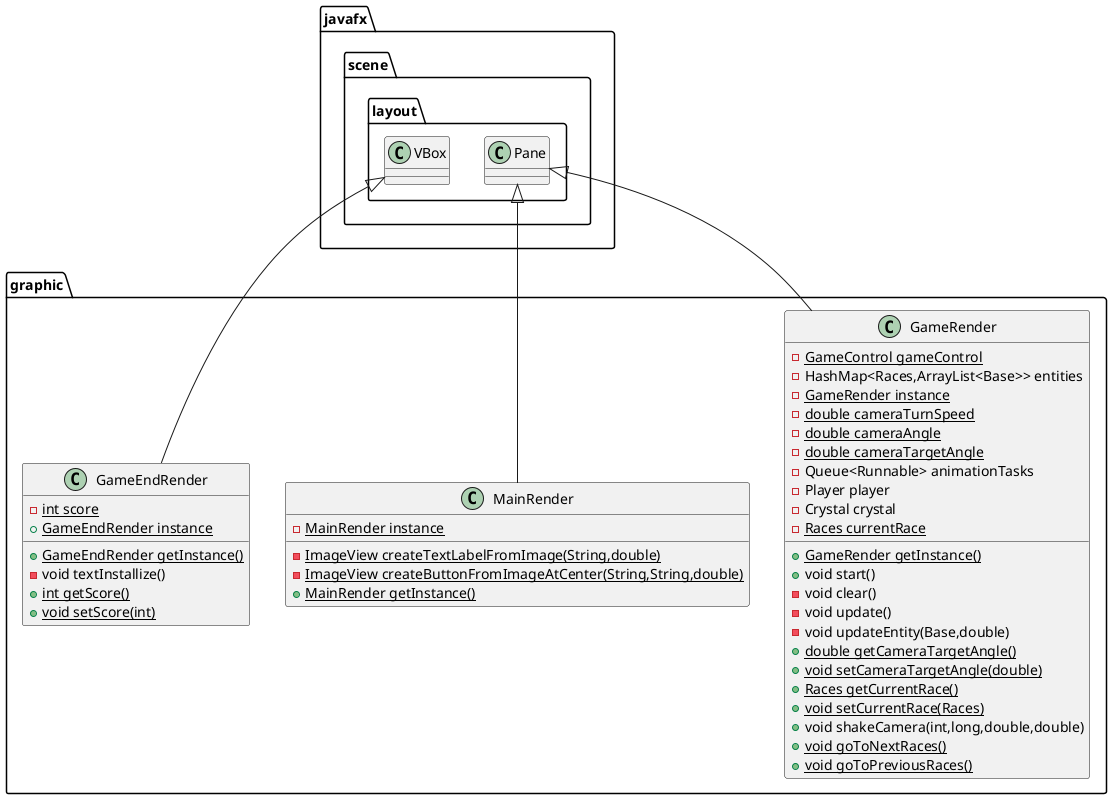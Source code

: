 @startuml
class graphic.GameRender {
- {static} GameControl gameControl
- HashMap<Races,ArrayList<Base>> entities
- {static} GameRender instance
- {static} double cameraTurnSpeed
- {static} double cameraAngle
- {static} double cameraTargetAngle
- Queue<Runnable> animationTasks
- Player player
- Crystal crystal
- {static} Races currentRace
+ {static} GameRender getInstance()
+ void start()
- void clear()
- void update()
- void updateEntity(Base,double)
+ {static} double getCameraTargetAngle()
+ {static} void setCameraTargetAngle(double)
+ {static} Races getCurrentRace()
+ {static} void setCurrentRace(Races)
+ void shakeCamera(int,long,double,double)
+ {static} void goToNextRaces()
+ {static} void goToPreviousRaces()
}


class graphic.MainRender {
- {static} MainRender instance
- {static} ImageView createTextLabelFromImage(String,double)
- {static} ImageView createButtonFromImageAtCenter(String,String,double)
+ {static} MainRender getInstance()
}


class graphic.GameEndRender {
- {static} int score
+ {static} GameEndRender instance
+ {static} GameEndRender getInstance()
- void textInstallize()
+ {static} int getScore()
+ {static} void setScore(int)
}




javafx.scene.layout.Pane <|-- graphic.GameRender
javafx.scene.layout.Pane <|-- graphic.MainRender
javafx.scene.layout.VBox <|-- graphic.GameEndRender
@enduml
